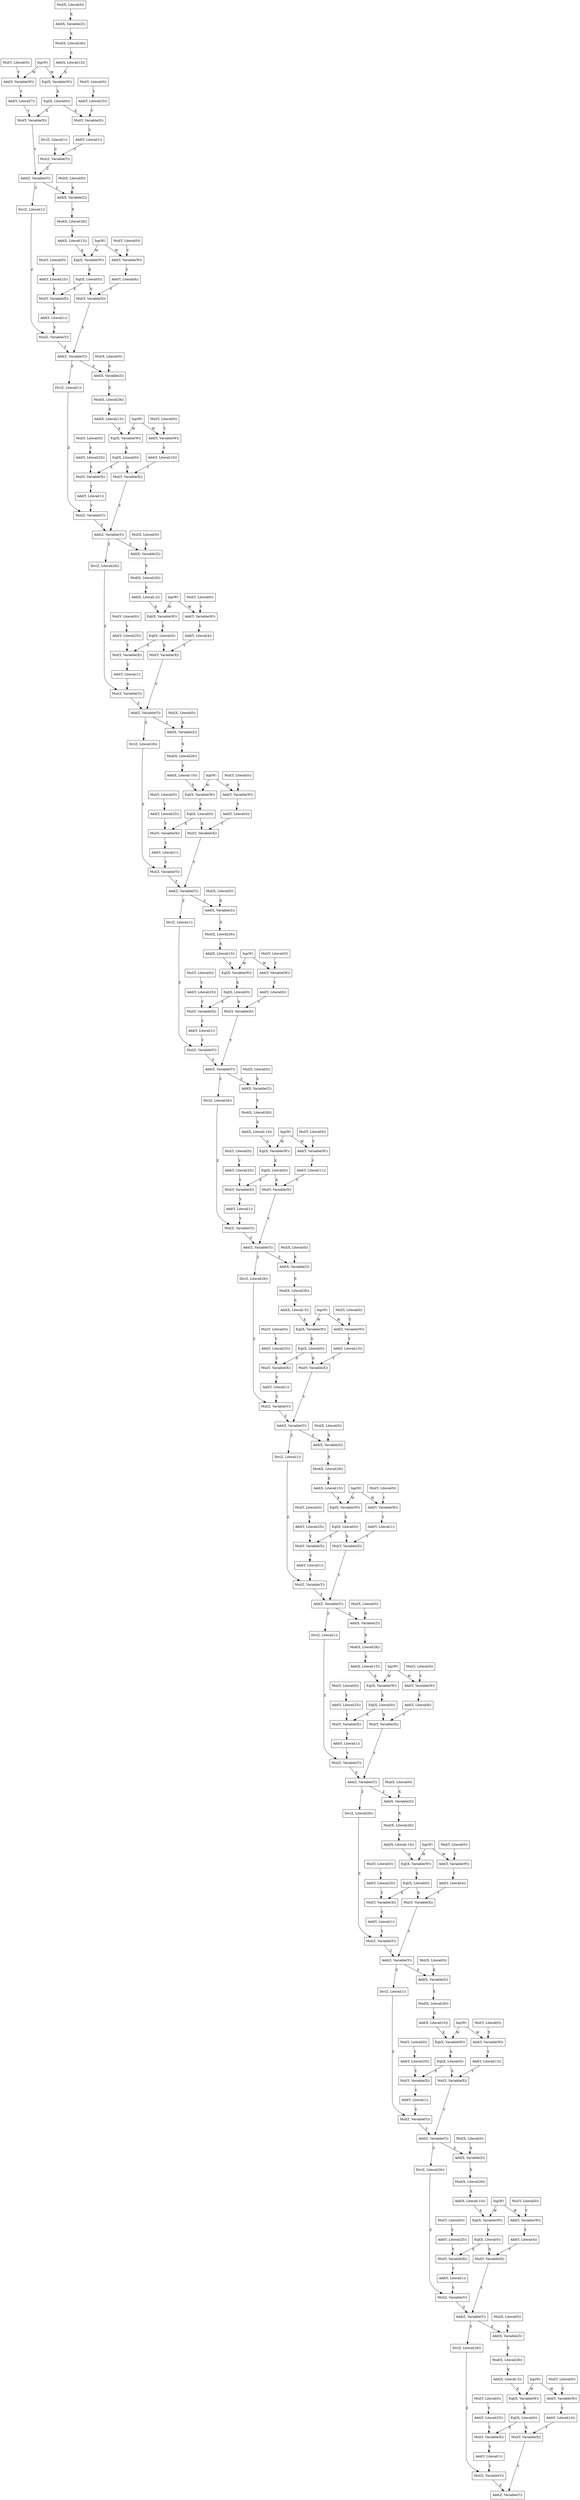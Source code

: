 digraph G {
0 [shape="box",label="Inp(W)"];
1 [shape="box",label="Mul(X, Literal(0))"];
2 [shape="box",label="Add(X, Variable(Z))"];
3 [shape="box",label="Mod(X, Literal(26))"];
4 [shape="box",label="Div(Z, Literal(1))"];
5 [shape="box",label="Add(X, Literal(12))"];
6 [shape="box",label="Eql(X, Variable(W))"];
7 [shape="box",label="Eql(X, Literal(0))"];
8 [shape="box",label="Mul(Y, Literal(0))"];
9 [shape="box",label="Add(Y, Literal(25))"];
10 [shape="box",label="Mul(Y, Variable(X))"];
11 [shape="box",label="Add(Y, Literal(1))"];
12 [shape="box",label="Mul(Z, Variable(Y))"];
13 [shape="box",label="Mul(Y, Literal(0))"];
14 [shape="box",label="Add(Y, Variable(W))"];
15 [shape="box",label="Add(Y, Literal(7))"];
16 [shape="box",label="Mul(Y, Variable(X))"];
17 [shape="box",label="Add(Z, Variable(Y))"];
18 [shape="box",label="Inp(W)"];
19 [shape="box",label="Mul(X, Literal(0))"];
20 [shape="box",label="Add(X, Variable(Z))"];
21 [shape="box",label="Mod(X, Literal(26))"];
22 [shape="box",label="Div(Z, Literal(1))"];
23 [shape="box",label="Add(X, Literal(13))"];
24 [shape="box",label="Eql(X, Variable(W))"];
25 [shape="box",label="Eql(X, Literal(0))"];
26 [shape="box",label="Mul(Y, Literal(0))"];
27 [shape="box",label="Add(Y, Literal(25))"];
28 [shape="box",label="Mul(Y, Variable(X))"];
29 [shape="box",label="Add(Y, Literal(1))"];
30 [shape="box",label="Mul(Z, Variable(Y))"];
31 [shape="box",label="Mul(Y, Literal(0))"];
32 [shape="box",label="Add(Y, Variable(W))"];
33 [shape="box",label="Add(Y, Literal(8))"];
34 [shape="box",label="Mul(Y, Variable(X))"];
35 [shape="box",label="Add(Z, Variable(Y))"];
36 [shape="box",label="Inp(W)"];
37 [shape="box",label="Mul(X, Literal(0))"];
38 [shape="box",label="Add(X, Variable(Z))"];
39 [shape="box",label="Mod(X, Literal(26))"];
40 [shape="box",label="Div(Z, Literal(1))"];
41 [shape="box",label="Add(X, Literal(13))"];
42 [shape="box",label="Eql(X, Variable(W))"];
43 [shape="box",label="Eql(X, Literal(0))"];
44 [shape="box",label="Mul(Y, Literal(0))"];
45 [shape="box",label="Add(Y, Literal(25))"];
46 [shape="box",label="Mul(Y, Variable(X))"];
47 [shape="box",label="Add(Y, Literal(1))"];
48 [shape="box",label="Mul(Z, Variable(Y))"];
49 [shape="box",label="Mul(Y, Literal(0))"];
50 [shape="box",label="Add(Y, Variable(W))"];
51 [shape="box",label="Add(Y, Literal(10))"];
52 [shape="box",label="Mul(Y, Variable(X))"];
53 [shape="box",label="Add(Z, Variable(Y))"];
54 [shape="box",label="Inp(W)"];
55 [shape="box",label="Mul(X, Literal(0))"];
56 [shape="box",label="Add(X, Variable(Z))"];
57 [shape="box",label="Mod(X, Literal(26))"];
58 [shape="box",label="Div(Z, Literal(26))"];
59 [shape="box",label="Add(X, Literal(-2))"];
60 [shape="box",label="Eql(X, Variable(W))"];
61 [shape="box",label="Eql(X, Literal(0))"];
62 [shape="box",label="Mul(Y, Literal(0))"];
63 [shape="box",label="Add(Y, Literal(25))"];
64 [shape="box",label="Mul(Y, Variable(X))"];
65 [shape="box",label="Add(Y, Literal(1))"];
66 [shape="box",label="Mul(Z, Variable(Y))"];
67 [shape="box",label="Mul(Y, Literal(0))"];
68 [shape="box",label="Add(Y, Variable(W))"];
69 [shape="box",label="Add(Y, Literal(4))"];
70 [shape="box",label="Mul(Y, Variable(X))"];
71 [shape="box",label="Add(Z, Variable(Y))"];
72 [shape="box",label="Inp(W)"];
73 [shape="box",label="Mul(X, Literal(0))"];
74 [shape="box",label="Add(X, Variable(Z))"];
75 [shape="box",label="Mod(X, Literal(26))"];
76 [shape="box",label="Div(Z, Literal(26))"];
77 [shape="box",label="Add(X, Literal(-10))"];
78 [shape="box",label="Eql(X, Variable(W))"];
79 [shape="box",label="Eql(X, Literal(0))"];
80 [shape="box",label="Mul(Y, Literal(0))"];
81 [shape="box",label="Add(Y, Literal(25))"];
82 [shape="box",label="Mul(Y, Variable(X))"];
83 [shape="box",label="Add(Y, Literal(1))"];
84 [shape="box",label="Mul(Z, Variable(Y))"];
85 [shape="box",label="Mul(Y, Literal(0))"];
86 [shape="box",label="Add(Y, Variable(W))"];
87 [shape="box",label="Add(Y, Literal(4))"];
88 [shape="box",label="Mul(Y, Variable(X))"];
89 [shape="box",label="Add(Z, Variable(Y))"];
90 [shape="box",label="Inp(W)"];
91 [shape="box",label="Mul(X, Literal(0))"];
92 [shape="box",label="Add(X, Variable(Z))"];
93 [shape="box",label="Mod(X, Literal(26))"];
94 [shape="box",label="Div(Z, Literal(1))"];
95 [shape="box",label="Add(X, Literal(13))"];
96 [shape="box",label="Eql(X, Variable(W))"];
97 [shape="box",label="Eql(X, Literal(0))"];
98 [shape="box",label="Mul(Y, Literal(0))"];
99 [shape="box",label="Add(Y, Literal(25))"];
100 [shape="box",label="Mul(Y, Variable(X))"];
101 [shape="box",label="Add(Y, Literal(1))"];
102 [shape="box",label="Mul(Z, Variable(Y))"];
103 [shape="box",label="Mul(Y, Literal(0))"];
104 [shape="box",label="Add(Y, Variable(W))"];
105 [shape="box",label="Add(Y, Literal(6))"];
106 [shape="box",label="Mul(Y, Variable(X))"];
107 [shape="box",label="Add(Z, Variable(Y))"];
108 [shape="box",label="Inp(W)"];
109 [shape="box",label="Mul(X, Literal(0))"];
110 [shape="box",label="Add(X, Variable(Z))"];
111 [shape="box",label="Mod(X, Literal(26))"];
112 [shape="box",label="Div(Z, Literal(26))"];
113 [shape="box",label="Add(X, Literal(-14))"];
114 [shape="box",label="Eql(X, Variable(W))"];
115 [shape="box",label="Eql(X, Literal(0))"];
116 [shape="box",label="Mul(Y, Literal(0))"];
117 [shape="box",label="Add(Y, Literal(25))"];
118 [shape="box",label="Mul(Y, Variable(X))"];
119 [shape="box",label="Add(Y, Literal(1))"];
120 [shape="box",label="Mul(Z, Variable(Y))"];
121 [shape="box",label="Mul(Y, Literal(0))"];
122 [shape="box",label="Add(Y, Variable(W))"];
123 [shape="box",label="Add(Y, Literal(11))"];
124 [shape="box",label="Mul(Y, Variable(X))"];
125 [shape="box",label="Add(Z, Variable(Y))"];
126 [shape="box",label="Inp(W)"];
127 [shape="box",label="Mul(X, Literal(0))"];
128 [shape="box",label="Add(X, Variable(Z))"];
129 [shape="box",label="Mod(X, Literal(26))"];
130 [shape="box",label="Div(Z, Literal(26))"];
131 [shape="box",label="Add(X, Literal(-5))"];
132 [shape="box",label="Eql(X, Variable(W))"];
133 [shape="box",label="Eql(X, Literal(0))"];
134 [shape="box",label="Mul(Y, Literal(0))"];
135 [shape="box",label="Add(Y, Literal(25))"];
136 [shape="box",label="Mul(Y, Variable(X))"];
137 [shape="box",label="Add(Y, Literal(1))"];
138 [shape="box",label="Mul(Z, Variable(Y))"];
139 [shape="box",label="Mul(Y, Literal(0))"];
140 [shape="box",label="Add(Y, Variable(W))"];
141 [shape="box",label="Add(Y, Literal(13))"];
142 [shape="box",label="Mul(Y, Variable(X))"];
143 [shape="box",label="Add(Z, Variable(Y))"];
144 [shape="box",label="Inp(W)"];
145 [shape="box",label="Mul(X, Literal(0))"];
146 [shape="box",label="Add(X, Variable(Z))"];
147 [shape="box",label="Mod(X, Literal(26))"];
148 [shape="box",label="Div(Z, Literal(1))"];
149 [shape="box",label="Add(X, Literal(15))"];
150 [shape="box",label="Eql(X, Variable(W))"];
151 [shape="box",label="Eql(X, Literal(0))"];
152 [shape="box",label="Mul(Y, Literal(0))"];
153 [shape="box",label="Add(Y, Literal(25))"];
154 [shape="box",label="Mul(Y, Variable(X))"];
155 [shape="box",label="Add(Y, Literal(1))"];
156 [shape="box",label="Mul(Z, Variable(Y))"];
157 [shape="box",label="Mul(Y, Literal(0))"];
158 [shape="box",label="Add(Y, Variable(W))"];
159 [shape="box",label="Add(Y, Literal(1))"];
160 [shape="box",label="Mul(Y, Variable(X))"];
161 [shape="box",label="Add(Z, Variable(Y))"];
162 [shape="box",label="Inp(W)"];
163 [shape="box",label="Mul(X, Literal(0))"];
164 [shape="box",label="Add(X, Variable(Z))"];
165 [shape="box",label="Mod(X, Literal(26))"];
166 [shape="box",label="Div(Z, Literal(1))"];
167 [shape="box",label="Add(X, Literal(15))"];
168 [shape="box",label="Eql(X, Variable(W))"];
169 [shape="box",label="Eql(X, Literal(0))"];
170 [shape="box",label="Mul(Y, Literal(0))"];
171 [shape="box",label="Add(Y, Literal(25))"];
172 [shape="box",label="Mul(Y, Variable(X))"];
173 [shape="box",label="Add(Y, Literal(1))"];
174 [shape="box",label="Mul(Z, Variable(Y))"];
175 [shape="box",label="Mul(Y, Literal(0))"];
176 [shape="box",label="Add(Y, Variable(W))"];
177 [shape="box",label="Add(Y, Literal(8))"];
178 [shape="box",label="Mul(Y, Variable(X))"];
179 [shape="box",label="Add(Z, Variable(Y))"];
180 [shape="box",label="Inp(W)"];
181 [shape="box",label="Mul(X, Literal(0))"];
182 [shape="box",label="Add(X, Variable(Z))"];
183 [shape="box",label="Mod(X, Literal(26))"];
184 [shape="box",label="Div(Z, Literal(26))"];
185 [shape="box",label="Add(X, Literal(-14))"];
186 [shape="box",label="Eql(X, Variable(W))"];
187 [shape="box",label="Eql(X, Literal(0))"];
188 [shape="box",label="Mul(Y, Literal(0))"];
189 [shape="box",label="Add(Y, Literal(25))"];
190 [shape="box",label="Mul(Y, Variable(X))"];
191 [shape="box",label="Add(Y, Literal(1))"];
192 [shape="box",label="Mul(Z, Variable(Y))"];
193 [shape="box",label="Mul(Y, Literal(0))"];
194 [shape="box",label="Add(Y, Variable(W))"];
195 [shape="box",label="Add(Y, Literal(4))"];
196 [shape="box",label="Mul(Y, Variable(X))"];
197 [shape="box",label="Add(Z, Variable(Y))"];
198 [shape="box",label="Inp(W)"];
199 [shape="box",label="Mul(X, Literal(0))"];
200 [shape="box",label="Add(X, Variable(Z))"];
201 [shape="box",label="Mod(X, Literal(26))"];
202 [shape="box",label="Div(Z, Literal(1))"];
203 [shape="box",label="Add(X, Literal(10))"];
204 [shape="box",label="Eql(X, Variable(W))"];
205 [shape="box",label="Eql(X, Literal(0))"];
206 [shape="box",label="Mul(Y, Literal(0))"];
207 [shape="box",label="Add(Y, Literal(25))"];
208 [shape="box",label="Mul(Y, Variable(X))"];
209 [shape="box",label="Add(Y, Literal(1))"];
210 [shape="box",label="Mul(Z, Variable(Y))"];
211 [shape="box",label="Mul(Y, Literal(0))"];
212 [shape="box",label="Add(Y, Variable(W))"];
213 [shape="box",label="Add(Y, Literal(13))"];
214 [shape="box",label="Mul(Y, Variable(X))"];
215 [shape="box",label="Add(Z, Variable(Y))"];
216 [shape="box",label="Inp(W)"];
217 [shape="box",label="Mul(X, Literal(0))"];
218 [shape="box",label="Add(X, Variable(Z))"];
219 [shape="box",label="Mod(X, Literal(26))"];
220 [shape="box",label="Div(Z, Literal(26))"];
221 [shape="box",label="Add(X, Literal(-14))"];
222 [shape="box",label="Eql(X, Variable(W))"];
223 [shape="box",label="Eql(X, Literal(0))"];
224 [shape="box",label="Mul(Y, Literal(0))"];
225 [shape="box",label="Add(Y, Literal(25))"];
226 [shape="box",label="Mul(Y, Variable(X))"];
227 [shape="box",label="Add(Y, Literal(1))"];
228 [shape="box",label="Mul(Z, Variable(Y))"];
229 [shape="box",label="Mul(Y, Literal(0))"];
230 [shape="box",label="Add(Y, Variable(W))"];
231 [shape="box",label="Add(Y, Literal(4))"];
232 [shape="box",label="Mul(Y, Variable(X))"];
233 [shape="box",label="Add(Z, Variable(Y))"];
234 [shape="box",label="Inp(W)"];
235 [shape="box",label="Mul(X, Literal(0))"];
236 [shape="box",label="Add(X, Variable(Z))"];
237 [shape="box",label="Mod(X, Literal(26))"];
238 [shape="box",label="Div(Z, Literal(26))"];
239 [shape="box",label="Add(X, Literal(-5))"];
240 [shape="box",label="Eql(X, Variable(W))"];
241 [shape="box",label="Eql(X, Literal(0))"];
242 [shape="box",label="Mul(Y, Literal(0))"];
243 [shape="box",label="Add(Y, Literal(25))"];
244 [shape="box",label="Mul(Y, Variable(X))"];
245 [shape="box",label="Add(Y, Literal(1))"];
246 [shape="box",label="Mul(Z, Variable(Y))"];
247 [shape="box",label="Mul(Y, Literal(0))"];
248 [shape="box",label="Add(Y, Variable(W))"];
249 [shape="box",label="Add(Y, Literal(14))"];
250 [shape="box",label="Mul(Y, Variable(X))"];
251 [shape="box",label="Add(Z, Variable(Y))"];
1 -> 2 [label="X", style="solid"];
2 -> 3 [label="X", style="solid"];
3 -> 5 [label="X", style="solid"];
0 -> 6 [label="W", style="solid"];
5 -> 6 [label="X", style="solid"];
6 -> 7 [label="X", style="solid"];
8 -> 9 [label="Y", style="solid"];
7 -> 10 [label="X", style="solid"];
9 -> 10 [label="Y", style="solid"];
10 -> 11 [label="Y", style="solid"];
11 -> 12 [label="Y", style="solid"];
4 -> 12 [label="Z", style="solid"];
0 -> 14 [label="W", style="solid"];
13 -> 14 [label="Y", style="solid"];
14 -> 15 [label="Y", style="solid"];
7 -> 16 [label="X", style="solid"];
15 -> 16 [label="Y", style="solid"];
16 -> 17 [label="Y", style="solid"];
12 -> 17 [label="Z", style="solid"];
17 -> 20 [label="Z", style="solid"];
19 -> 20 [label="X", style="solid"];
20 -> 21 [label="X", style="solid"];
17 -> 22 [label="Z", style="solid"];
21 -> 23 [label="X", style="solid"];
18 -> 24 [label="W", style="solid"];
23 -> 24 [label="X", style="solid"];
24 -> 25 [label="X", style="solid"];
26 -> 27 [label="Y", style="solid"];
25 -> 28 [label="X", style="solid"];
27 -> 28 [label="Y", style="solid"];
28 -> 29 [label="Y", style="solid"];
29 -> 30 [label="Y", style="solid"];
22 -> 30 [label="Z", style="solid"];
18 -> 32 [label="W", style="solid"];
31 -> 32 [label="Y", style="solid"];
32 -> 33 [label="Y", style="solid"];
25 -> 34 [label="X", style="solid"];
33 -> 34 [label="Y", style="solid"];
34 -> 35 [label="Y", style="solid"];
30 -> 35 [label="Z", style="solid"];
35 -> 38 [label="Z", style="solid"];
37 -> 38 [label="X", style="solid"];
38 -> 39 [label="X", style="solid"];
35 -> 40 [label="Z", style="solid"];
39 -> 41 [label="X", style="solid"];
36 -> 42 [label="W", style="solid"];
41 -> 42 [label="X", style="solid"];
42 -> 43 [label="X", style="solid"];
44 -> 45 [label="Y", style="solid"];
43 -> 46 [label="X", style="solid"];
45 -> 46 [label="Y", style="solid"];
46 -> 47 [label="Y", style="solid"];
47 -> 48 [label="Y", style="solid"];
40 -> 48 [label="Z", style="solid"];
36 -> 50 [label="W", style="solid"];
49 -> 50 [label="Y", style="solid"];
50 -> 51 [label="Y", style="solid"];
43 -> 52 [label="X", style="solid"];
51 -> 52 [label="Y", style="solid"];
52 -> 53 [label="Y", style="solid"];
48 -> 53 [label="Z", style="solid"];
53 -> 56 [label="Z", style="solid"];
55 -> 56 [label="X", style="solid"];
56 -> 57 [label="X", style="solid"];
53 -> 58 [label="Z", style="solid"];
57 -> 59 [label="X", style="solid"];
54 -> 60 [label="W", style="solid"];
59 -> 60 [label="X", style="solid"];
60 -> 61 [label="X", style="solid"];
62 -> 63 [label="Y", style="solid"];
61 -> 64 [label="X", style="solid"];
63 -> 64 [label="Y", style="solid"];
64 -> 65 [label="Y", style="solid"];
65 -> 66 [label="Y", style="solid"];
58 -> 66 [label="Z", style="solid"];
54 -> 68 [label="W", style="solid"];
67 -> 68 [label="Y", style="solid"];
68 -> 69 [label="Y", style="solid"];
61 -> 70 [label="X", style="solid"];
69 -> 70 [label="Y", style="solid"];
70 -> 71 [label="Y", style="solid"];
66 -> 71 [label="Z", style="solid"];
71 -> 74 [label="Z", style="solid"];
73 -> 74 [label="X", style="solid"];
74 -> 75 [label="X", style="solid"];
71 -> 76 [label="Z", style="solid"];
75 -> 77 [label="X", style="solid"];
72 -> 78 [label="W", style="solid"];
77 -> 78 [label="X", style="solid"];
78 -> 79 [label="X", style="solid"];
80 -> 81 [label="Y", style="solid"];
79 -> 82 [label="X", style="solid"];
81 -> 82 [label="Y", style="solid"];
82 -> 83 [label="Y", style="solid"];
83 -> 84 [label="Y", style="solid"];
76 -> 84 [label="Z", style="solid"];
72 -> 86 [label="W", style="solid"];
85 -> 86 [label="Y", style="solid"];
86 -> 87 [label="Y", style="solid"];
79 -> 88 [label="X", style="solid"];
87 -> 88 [label="Y", style="solid"];
88 -> 89 [label="Y", style="solid"];
84 -> 89 [label="Z", style="solid"];
89 -> 92 [label="Z", style="solid"];
91 -> 92 [label="X", style="solid"];
92 -> 93 [label="X", style="solid"];
89 -> 94 [label="Z", style="solid"];
93 -> 95 [label="X", style="solid"];
90 -> 96 [label="W", style="solid"];
95 -> 96 [label="X", style="solid"];
96 -> 97 [label="X", style="solid"];
98 -> 99 [label="Y", style="solid"];
97 -> 100 [label="X", style="solid"];
99 -> 100 [label="Y", style="solid"];
100 -> 101 [label="Y", style="solid"];
101 -> 102 [label="Y", style="solid"];
94 -> 102 [label="Z", style="solid"];
90 -> 104 [label="W", style="solid"];
103 -> 104 [label="Y", style="solid"];
104 -> 105 [label="Y", style="solid"];
97 -> 106 [label="X", style="solid"];
105 -> 106 [label="Y", style="solid"];
106 -> 107 [label="Y", style="solid"];
102 -> 107 [label="Z", style="solid"];
107 -> 110 [label="Z", style="solid"];
109 -> 110 [label="X", style="solid"];
110 -> 111 [label="X", style="solid"];
107 -> 112 [label="Z", style="solid"];
111 -> 113 [label="X", style="solid"];
108 -> 114 [label="W", style="solid"];
113 -> 114 [label="X", style="solid"];
114 -> 115 [label="X", style="solid"];
116 -> 117 [label="Y", style="solid"];
115 -> 118 [label="X", style="solid"];
117 -> 118 [label="Y", style="solid"];
118 -> 119 [label="Y", style="solid"];
119 -> 120 [label="Y", style="solid"];
112 -> 120 [label="Z", style="solid"];
108 -> 122 [label="W", style="solid"];
121 -> 122 [label="Y", style="solid"];
122 -> 123 [label="Y", style="solid"];
115 -> 124 [label="X", style="solid"];
123 -> 124 [label="Y", style="solid"];
124 -> 125 [label="Y", style="solid"];
120 -> 125 [label="Z", style="solid"];
125 -> 128 [label="Z", style="solid"];
127 -> 128 [label="X", style="solid"];
128 -> 129 [label="X", style="solid"];
125 -> 130 [label="Z", style="solid"];
129 -> 131 [label="X", style="solid"];
126 -> 132 [label="W", style="solid"];
131 -> 132 [label="X", style="solid"];
132 -> 133 [label="X", style="solid"];
134 -> 135 [label="Y", style="solid"];
133 -> 136 [label="X", style="solid"];
135 -> 136 [label="Y", style="solid"];
136 -> 137 [label="Y", style="solid"];
137 -> 138 [label="Y", style="solid"];
130 -> 138 [label="Z", style="solid"];
126 -> 140 [label="W", style="solid"];
139 -> 140 [label="Y", style="solid"];
140 -> 141 [label="Y", style="solid"];
133 -> 142 [label="X", style="solid"];
141 -> 142 [label="Y", style="solid"];
142 -> 143 [label="Y", style="solid"];
138 -> 143 [label="Z", style="solid"];
143 -> 146 [label="Z", style="solid"];
145 -> 146 [label="X", style="solid"];
146 -> 147 [label="X", style="solid"];
143 -> 148 [label="Z", style="solid"];
147 -> 149 [label="X", style="solid"];
144 -> 150 [label="W", style="solid"];
149 -> 150 [label="X", style="solid"];
150 -> 151 [label="X", style="solid"];
152 -> 153 [label="Y", style="solid"];
151 -> 154 [label="X", style="solid"];
153 -> 154 [label="Y", style="solid"];
154 -> 155 [label="Y", style="solid"];
155 -> 156 [label="Y", style="solid"];
148 -> 156 [label="Z", style="solid"];
144 -> 158 [label="W", style="solid"];
157 -> 158 [label="Y", style="solid"];
158 -> 159 [label="Y", style="solid"];
151 -> 160 [label="X", style="solid"];
159 -> 160 [label="Y", style="solid"];
160 -> 161 [label="Y", style="solid"];
156 -> 161 [label="Z", style="solid"];
161 -> 164 [label="Z", style="solid"];
163 -> 164 [label="X", style="solid"];
164 -> 165 [label="X", style="solid"];
161 -> 166 [label="Z", style="solid"];
165 -> 167 [label="X", style="solid"];
162 -> 168 [label="W", style="solid"];
167 -> 168 [label="X", style="solid"];
168 -> 169 [label="X", style="solid"];
170 -> 171 [label="Y", style="solid"];
169 -> 172 [label="X", style="solid"];
171 -> 172 [label="Y", style="solid"];
172 -> 173 [label="Y", style="solid"];
173 -> 174 [label="Y", style="solid"];
166 -> 174 [label="Z", style="solid"];
162 -> 176 [label="W", style="solid"];
175 -> 176 [label="Y", style="solid"];
176 -> 177 [label="Y", style="solid"];
169 -> 178 [label="X", style="solid"];
177 -> 178 [label="Y", style="solid"];
178 -> 179 [label="Y", style="solid"];
174 -> 179 [label="Z", style="solid"];
179 -> 182 [label="Z", style="solid"];
181 -> 182 [label="X", style="solid"];
182 -> 183 [label="X", style="solid"];
179 -> 184 [label="Z", style="solid"];
183 -> 185 [label="X", style="solid"];
180 -> 186 [label="W", style="solid"];
185 -> 186 [label="X", style="solid"];
186 -> 187 [label="X", style="solid"];
188 -> 189 [label="Y", style="solid"];
187 -> 190 [label="X", style="solid"];
189 -> 190 [label="Y", style="solid"];
190 -> 191 [label="Y", style="solid"];
191 -> 192 [label="Y", style="solid"];
184 -> 192 [label="Z", style="solid"];
180 -> 194 [label="W", style="solid"];
193 -> 194 [label="Y", style="solid"];
194 -> 195 [label="Y", style="solid"];
187 -> 196 [label="X", style="solid"];
195 -> 196 [label="Y", style="solid"];
196 -> 197 [label="Y", style="solid"];
192 -> 197 [label="Z", style="solid"];
197 -> 200 [label="Z", style="solid"];
199 -> 200 [label="X", style="solid"];
200 -> 201 [label="X", style="solid"];
197 -> 202 [label="Z", style="solid"];
201 -> 203 [label="X", style="solid"];
198 -> 204 [label="W", style="solid"];
203 -> 204 [label="X", style="solid"];
204 -> 205 [label="X", style="solid"];
206 -> 207 [label="Y", style="solid"];
205 -> 208 [label="X", style="solid"];
207 -> 208 [label="Y", style="solid"];
208 -> 209 [label="Y", style="solid"];
209 -> 210 [label="Y", style="solid"];
202 -> 210 [label="Z", style="solid"];
198 -> 212 [label="W", style="solid"];
211 -> 212 [label="Y", style="solid"];
212 -> 213 [label="Y", style="solid"];
205 -> 214 [label="X", style="solid"];
213 -> 214 [label="Y", style="solid"];
214 -> 215 [label="Y", style="solid"];
210 -> 215 [label="Z", style="solid"];
215 -> 218 [label="Z", style="solid"];
217 -> 218 [label="X", style="solid"];
218 -> 219 [label="X", style="solid"];
215 -> 220 [label="Z", style="solid"];
219 -> 221 [label="X", style="solid"];
216 -> 222 [label="W", style="solid"];
221 -> 222 [label="X", style="solid"];
222 -> 223 [label="X", style="solid"];
224 -> 225 [label="Y", style="solid"];
223 -> 226 [label="X", style="solid"];
225 -> 226 [label="Y", style="solid"];
226 -> 227 [label="Y", style="solid"];
227 -> 228 [label="Y", style="solid"];
220 -> 228 [label="Z", style="solid"];
216 -> 230 [label="W", style="solid"];
229 -> 230 [label="Y", style="solid"];
230 -> 231 [label="Y", style="solid"];
223 -> 232 [label="X", style="solid"];
231 -> 232 [label="Y", style="solid"];
232 -> 233 [label="Y", style="solid"];
228 -> 233 [label="Z", style="solid"];
233 -> 236 [label="Z", style="solid"];
235 -> 236 [label="X", style="solid"];
236 -> 237 [label="X", style="solid"];
233 -> 238 [label="Z", style="solid"];
237 -> 239 [label="X", style="solid"];
234 -> 240 [label="W", style="solid"];
239 -> 240 [label="X", style="solid"];
240 -> 241 [label="X", style="solid"];
242 -> 243 [label="Y", style="solid"];
241 -> 244 [label="X", style="solid"];
243 -> 244 [label="Y", style="solid"];
244 -> 245 [label="Y", style="solid"];
245 -> 246 [label="Y", style="solid"];
238 -> 246 [label="Z", style="solid"];
234 -> 248 [label="W", style="solid"];
247 -> 248 [label="Y", style="solid"];
248 -> 249 [label="Y", style="solid"];
241 -> 250 [label="X", style="solid"];
249 -> 250 [label="Y", style="solid"];
250 -> 251 [label="Y", style="solid"];
246 -> 251 [label="Z", style="solid"];
}
